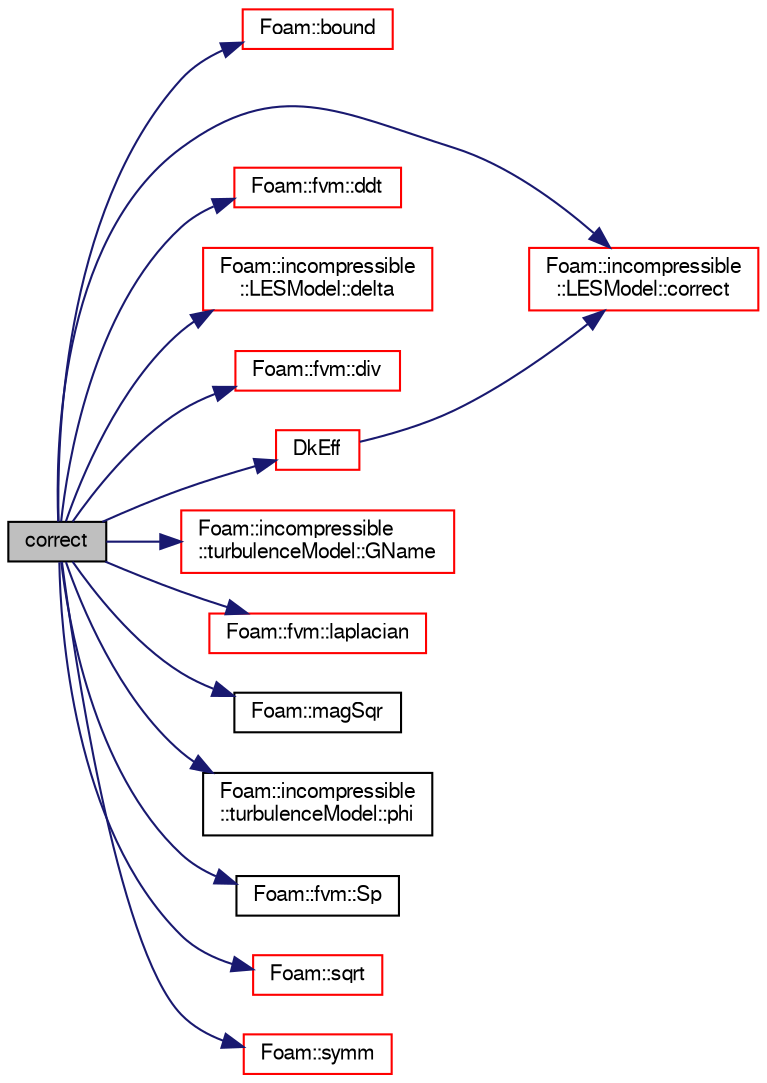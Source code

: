 digraph "correct"
{
  bgcolor="transparent";
  edge [fontname="FreeSans",fontsize="10",labelfontname="FreeSans",labelfontsize="10"];
  node [fontname="FreeSans",fontsize="10",shape=record];
  rankdir="LR";
  Node733 [label="correct",height=0.2,width=0.4,color="black", fillcolor="grey75", style="filled", fontcolor="black"];
  Node733 -> Node734 [color="midnightblue",fontsize="10",style="solid",fontname="FreeSans"];
  Node734 [label="Foam::bound",height=0.2,width=0.4,color="red",URL="$a21124.html#a334b2a2d0ce7997d360f7a018174a077",tooltip="Bound the given scalar field if it has gone unbounded. "];
  Node733 -> Node1048 [color="midnightblue",fontsize="10",style="solid",fontname="FreeSans"];
  Node1048 [label="Foam::incompressible\l::LESModel::correct",height=0.2,width=0.4,color="red",URL="$a30874.html#a3ae44b28050c3aa494c1d8e18cf618c1",tooltip="Correct Eddy-Viscosity and related properties. "];
  Node733 -> Node1051 [color="midnightblue",fontsize="10",style="solid",fontname="FreeSans"];
  Node1051 [label="Foam::fvm::ddt",height=0.2,width=0.4,color="red",URL="$a21135.html#a2d88eca98ab69b84af7ddb96e35f5a44"];
  Node733 -> Node1052 [color="midnightblue",fontsize="10",style="solid",fontname="FreeSans"];
  Node1052 [label="Foam::incompressible\l::LESModel::delta",height=0.2,width=0.4,color="red",URL="$a30874.html#a5673fef691ba7a897c8043a8fc9a4ce0",tooltip="Access function to filter width. "];
  Node733 -> Node1054 [color="midnightblue",fontsize="10",style="solid",fontname="FreeSans"];
  Node1054 [label="Foam::fvm::div",height=0.2,width=0.4,color="red",URL="$a21135.html#a058dd4757c11ae656c8d576632b33d25"];
  Node733 -> Node1063 [color="midnightblue",fontsize="10",style="solid",fontname="FreeSans"];
  Node1063 [label="DkEff",height=0.2,width=0.4,color="red",URL="$a30886.html#a1faa4b448524c4de622637dc51aa4a30",tooltip="Return the effective diffusivity for k. "];
  Node1063 -> Node1048 [color="midnightblue",fontsize="10",style="solid",fontname="FreeSans"];
  Node733 -> Node1162 [color="midnightblue",fontsize="10",style="solid",fontname="FreeSans"];
  Node1162 [label="Foam::incompressible\l::turbulenceModel::GName",height=0.2,width=0.4,color="red",URL="$a31102.html#a530c14556551704a03baa28ac70a78a0",tooltip="Helper function to return the nam eof the turbulence G field. "];
  Node733 -> Node1163 [color="midnightblue",fontsize="10",style="solid",fontname="FreeSans"];
  Node1163 [label="Foam::fvm::laplacian",height=0.2,width=0.4,color="red",URL="$a21135.html#a05679b154654e47e9f1e2fbd2bc0bae0"];
  Node733 -> Node1164 [color="midnightblue",fontsize="10",style="solid",fontname="FreeSans"];
  Node1164 [label="Foam::magSqr",height=0.2,width=0.4,color="black",URL="$a21124.html#ae6fff2c6981e6d9618aa5038e69def6e"];
  Node733 -> Node1165 [color="midnightblue",fontsize="10",style="solid",fontname="FreeSans"];
  Node1165 [label="Foam::incompressible\l::turbulenceModel::phi",height=0.2,width=0.4,color="black",URL="$a31102.html#afa376adc6cc59952d2f6f2ad38bba068",tooltip="Access function to flux field. "];
  Node733 -> Node1166 [color="midnightblue",fontsize="10",style="solid",fontname="FreeSans"];
  Node1166 [label="Foam::fvm::Sp",height=0.2,width=0.4,color="black",URL="$a21135.html#a67e0938495ebeac7ad57361957720554"];
  Node733 -> Node1167 [color="midnightblue",fontsize="10",style="solid",fontname="FreeSans"];
  Node1167 [label="Foam::sqrt",height=0.2,width=0.4,color="red",URL="$a21124.html#a8616bd62eebf2342a80222fecb1bda71"];
  Node733 -> Node1168 [color="midnightblue",fontsize="10",style="solid",fontname="FreeSans"];
  Node1168 [label="Foam::symm",height=0.2,width=0.4,color="red",URL="$a21124.html#a112755faabb5ff081d7a25a936a1d3c4"];
}
